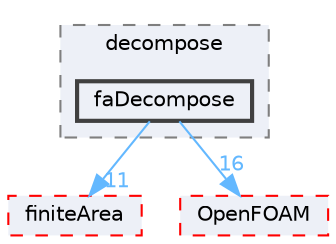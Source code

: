 digraph "src/parallel/decompose/faDecompose"
{
 // LATEX_PDF_SIZE
  bgcolor="transparent";
  edge [fontname=Helvetica,fontsize=10,labelfontname=Helvetica,labelfontsize=10];
  node [fontname=Helvetica,fontsize=10,shape=box,height=0.2,width=0.4];
  compound=true
  subgraph clusterdir_e048e8eb4dfe5719d368ebac837fe95a {
    graph [ bgcolor="#edf0f7", pencolor="grey50", label="decompose", fontname=Helvetica,fontsize=10 style="filled,dashed", URL="dir_e048e8eb4dfe5719d368ebac837fe95a.html",tooltip=""]
  dir_fed7176980565b52ecda06c5b9161117 [label="faDecompose", fillcolor="#edf0f7", color="grey25", style="filled,bold", URL="dir_fed7176980565b52ecda06c5b9161117.html",tooltip=""];
  }
  dir_b69a9eadfe761c231b266ce918b218a5 [label="finiteArea", fillcolor="#edf0f7", color="red", style="filled,dashed", URL="dir_b69a9eadfe761c231b266ce918b218a5.html",tooltip=""];
  dir_c5473ff19b20e6ec4dfe5c310b3778a8 [label="OpenFOAM", fillcolor="#edf0f7", color="red", style="filled,dashed", URL="dir_c5473ff19b20e6ec4dfe5c310b3778a8.html",tooltip=""];
  dir_fed7176980565b52ecda06c5b9161117->dir_b69a9eadfe761c231b266ce918b218a5 [headlabel="11", labeldistance=1.5 headhref="dir_001282_001385.html" href="dir_001282_001385.html" color="steelblue1" fontcolor="steelblue1"];
  dir_fed7176980565b52ecda06c5b9161117->dir_c5473ff19b20e6ec4dfe5c310b3778a8 [headlabel="16", labeldistance=1.5 headhref="dir_001282_002695.html" href="dir_001282_002695.html" color="steelblue1" fontcolor="steelblue1"];
}
